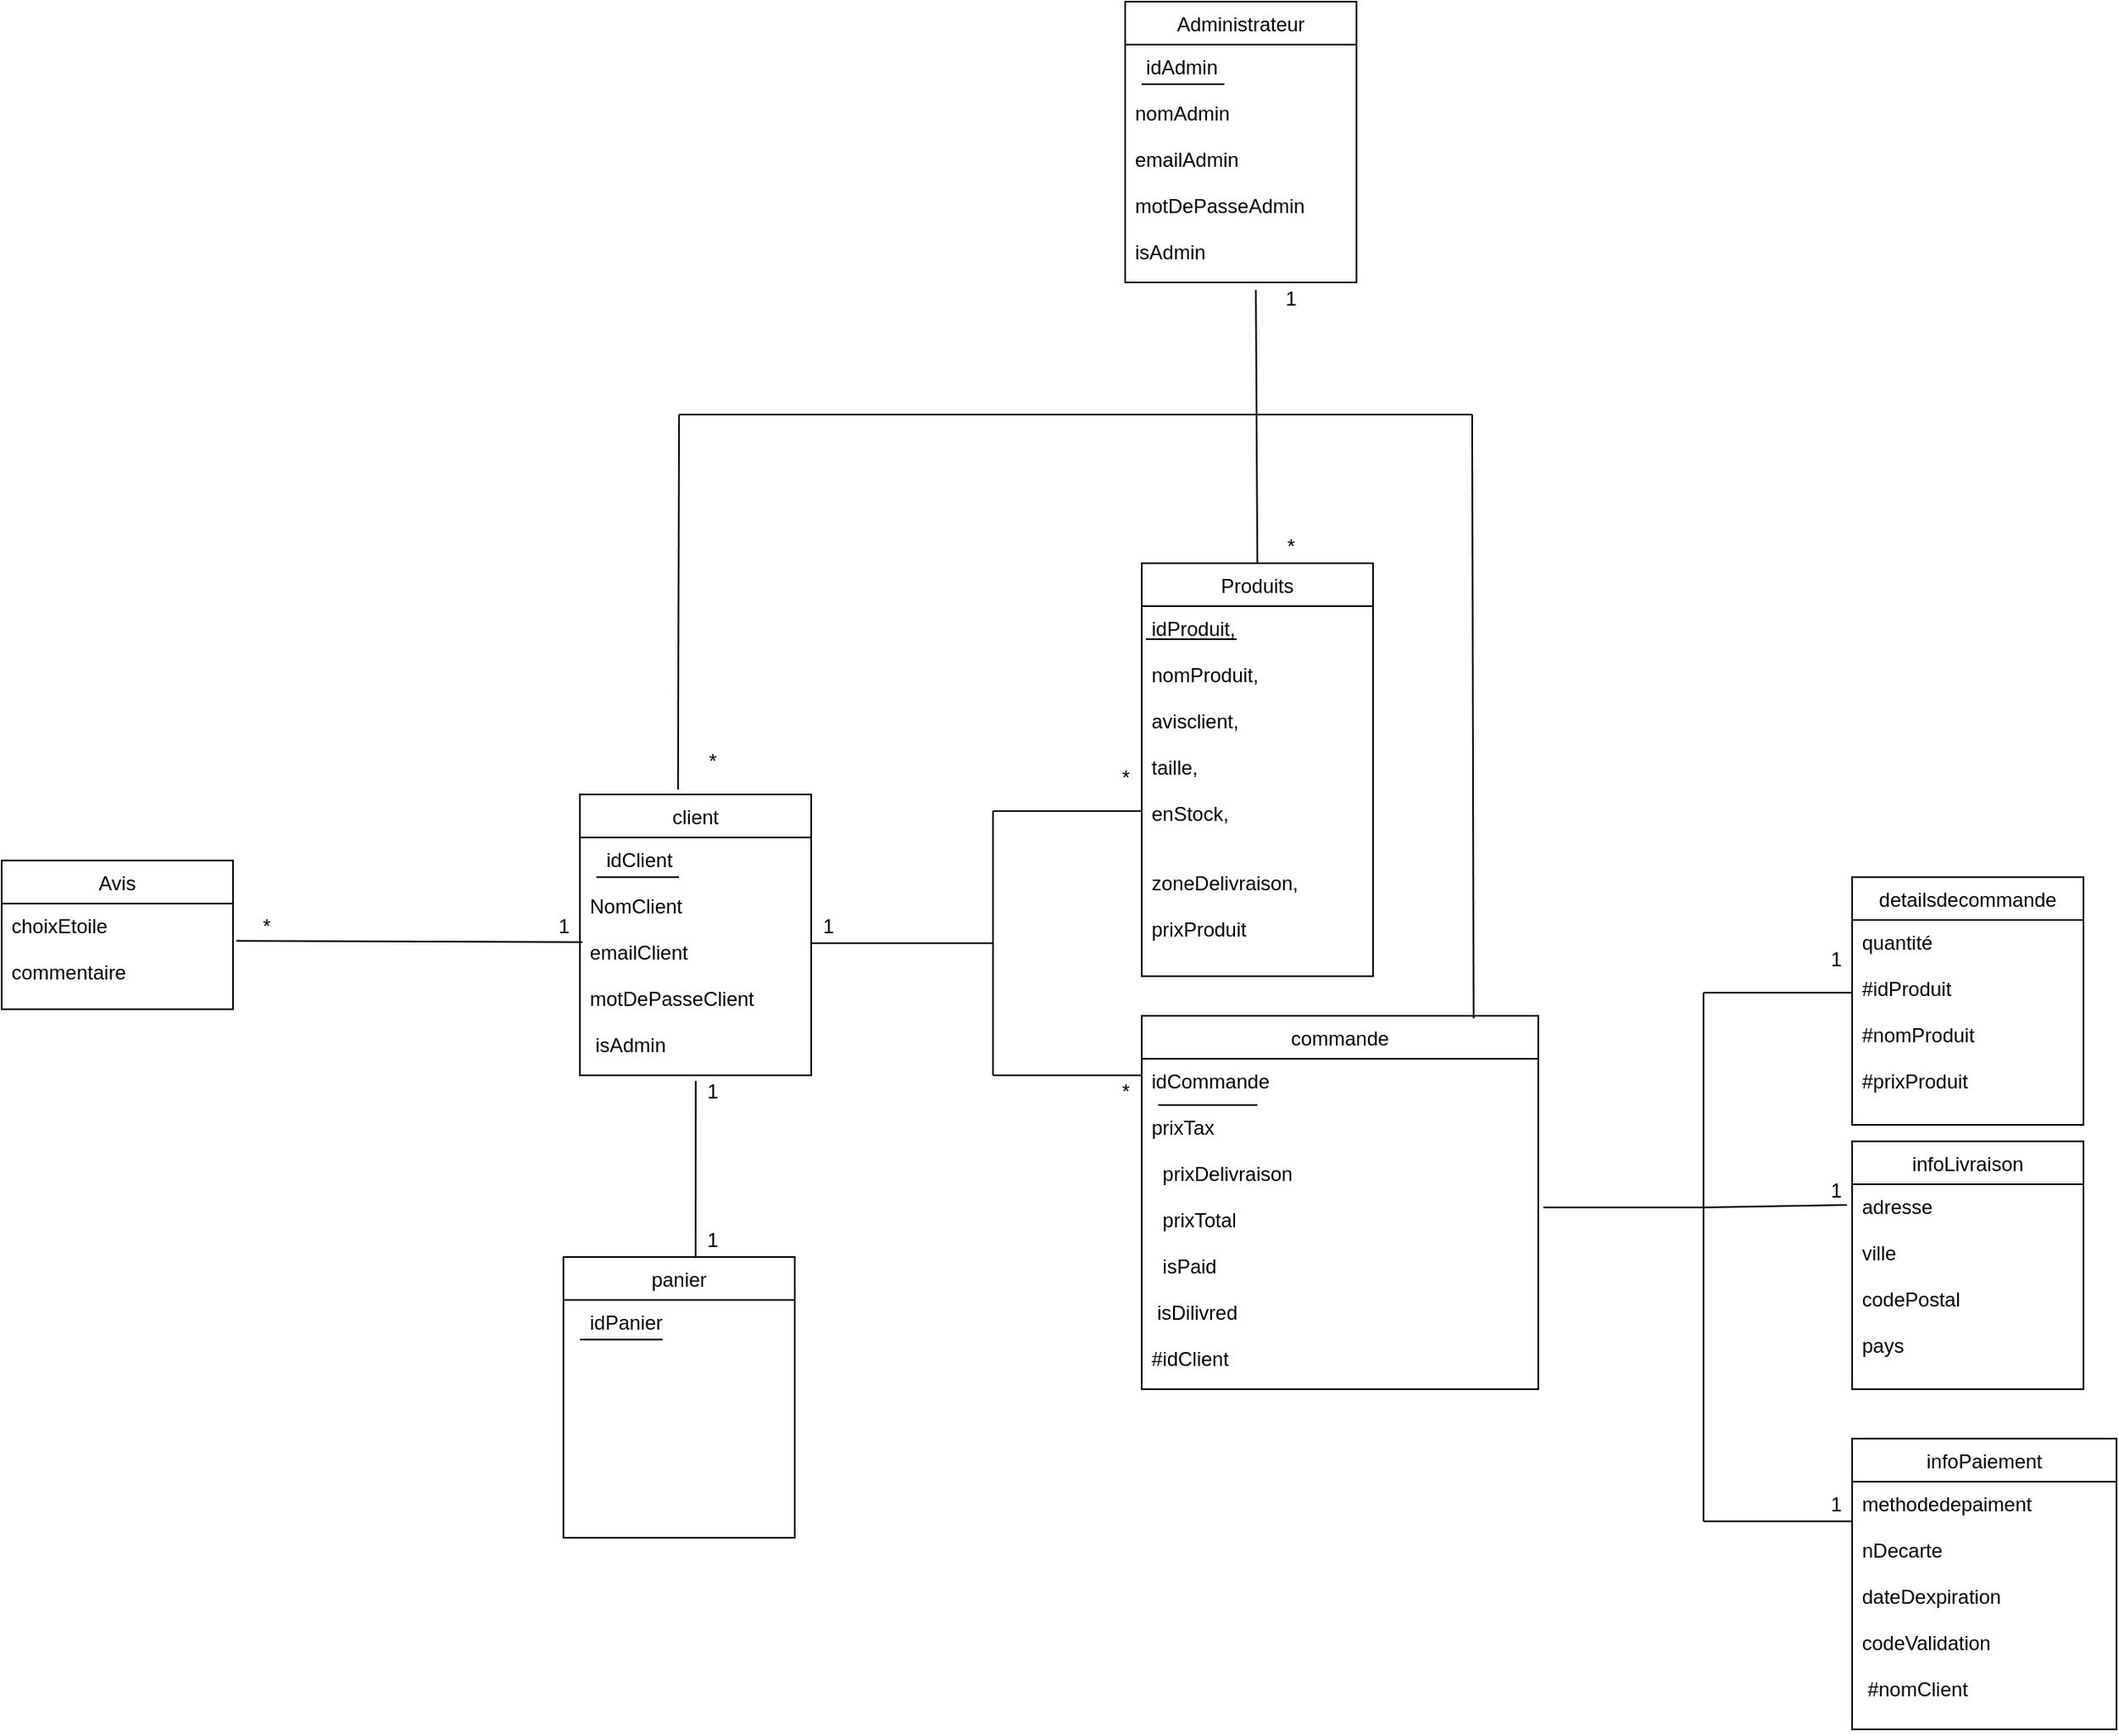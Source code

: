 <mxfile version="18.0.6" type="device"><diagram id="_Gm_xUJ75GUzXtY-gtud" name="Page-1"><mxGraphModel dx="3323" dy="2013" grid="1" gridSize="10" guides="1" tooltips="1" connect="1" arrows="1" fold="1" page="1" pageScale="1" pageWidth="827" pageHeight="1169" math="0" shadow="0"><root><mxCell id="0"/><mxCell id="1" parent="0"/><mxCell id="YhQy9IzuWADqbDNt_yq4-74" value="commande" style="swimlane;fontStyle=0;childLayout=stackLayout;horizontal=1;startSize=26;fillColor=none;horizontalStack=0;resizeParent=1;resizeParentMax=0;resizeLast=0;collapsible=1;marginBottom=0;" parent="1" vertex="1"><mxGeometry x="-230" y="484" width="240" height="226" as="geometry"/></mxCell><mxCell id="wn0upYjfsHE3-AA3EyeW-28" value="" style="endArrow=none;html=1;rounded=0;" parent="YhQy9IzuWADqbDNt_yq4-74" edge="1"><mxGeometry width="50" height="50" relative="1" as="geometry"><mxPoint x="10" y="54" as="sourcePoint"/><mxPoint x="70" y="54" as="targetPoint"/></mxGeometry></mxCell><mxCell id="YhQy9IzuWADqbDNt_yq4-78" value="idCommande &#10;  &#10;prixTax&#10;&#10;  prixDelivraison&#10;&#10;  prixTotal&#10;&#10;  isPaid&#10;&#10; isDilivred&#10;&#10;#idClient" style="text;strokeColor=none;fillColor=none;align=left;verticalAlign=top;spacingLeft=4;spacingRight=4;overflow=hidden;rotatable=0;points=[[0,0.5],[1,0.5]];portConstraint=eastwest;shadow=1;" parent="YhQy9IzuWADqbDNt_yq4-74" vertex="1"><mxGeometry y="26" width="240" height="200" as="geometry"/></mxCell><mxCell id="wn0upYjfsHE3-AA3EyeW-5" value="client" style="swimlane;fontStyle=0;childLayout=stackLayout;horizontal=1;startSize=26;fillColor=none;horizontalStack=0;resizeParent=1;resizeParentMax=0;resizeLast=0;collapsible=1;marginBottom=0;strokeColor=#000000;" parent="1" vertex="1"><mxGeometry x="-570" y="350" width="140" height="170" as="geometry"/></mxCell><mxCell id="wn0upYjfsHE3-AA3EyeW-27" value="" style="endArrow=none;html=1;rounded=0;" parent="wn0upYjfsHE3-AA3EyeW-5" edge="1"><mxGeometry width="50" height="50" relative="1" as="geometry"><mxPoint x="20" y="50" as="sourcePoint"/><mxPoint x="60" y="50" as="targetPoint"/><Array as="points"><mxPoint x="10" y="50"/><mxPoint x="20" y="50"/></Array></mxGeometry></mxCell><mxCell id="wn0upYjfsHE3-AA3EyeW-7" value="   idClient&#10;&#10;NomClient&#10;&#10;emailClient&#10;&#10;motDePasseClient&#10;&#10; isAdmin" style="text;strokeColor=none;fillColor=none;align=left;verticalAlign=top;spacingLeft=4;spacingRight=4;overflow=hidden;rotatable=0;points=[[0,0.5],[1,0.5]];portConstraint=eastwest;" parent="wn0upYjfsHE3-AA3EyeW-5" vertex="1"><mxGeometry y="26" width="140" height="144" as="geometry"/></mxCell><mxCell id="wn0upYjfsHE3-AA3EyeW-17" value="Produits" style="swimlane;fontStyle=0;childLayout=stackLayout;horizontal=1;startSize=26;fillColor=none;horizontalStack=0;resizeParent=1;resizeParentMax=0;resizeLast=0;collapsible=1;marginBottom=0;strokeColor=#000000;" parent="1" vertex="1"><mxGeometry x="-230" y="210" width="140" height="250" as="geometry"/></mxCell><mxCell id="wn0upYjfsHE3-AA3EyeW-25" value="" style="endArrow=none;html=1;rounded=0;" parent="wn0upYjfsHE3-AA3EyeW-17" edge="1"><mxGeometry width="50" height="50" relative="1" as="geometry"><mxPoint x="2.5" y="46" as="sourcePoint"/><mxPoint x="57.5" y="46" as="targetPoint"/><Array as="points"><mxPoint x="37.5" y="46"/></Array></mxGeometry></mxCell><mxCell id="wn0upYjfsHE3-AA3EyeW-18" value="idProduit, &#10;&#10;nomProduit, &#10;&#10;avisclient, &#10;&#10;taille, &#10;&#10;enStock,&#10;&#10;&#10;zoneDelivraison, &#10;&#10;prixProduit" style="text;strokeColor=none;fillColor=none;align=left;verticalAlign=top;spacingLeft=4;spacingRight=4;overflow=hidden;rotatable=0;points=[[0,0.5],[1,0.5]];portConstraint=eastwest;" parent="wn0upYjfsHE3-AA3EyeW-17" vertex="1"><mxGeometry y="26" width="140" height="224" as="geometry"/></mxCell><mxCell id="wn0upYjfsHE3-AA3EyeW-29" value="detailsdecommande" style="swimlane;fontStyle=0;childLayout=stackLayout;horizontal=1;startSize=26;fillColor=none;horizontalStack=0;resizeParent=1;resizeParentMax=0;resizeLast=0;collapsible=1;marginBottom=0;strokeColor=#000000;" parent="1" vertex="1"><mxGeometry x="200" y="400" width="140" height="150" as="geometry"/></mxCell><mxCell id="wn0upYjfsHE3-AA3EyeW-30" value="quantité&#10;&#10;#idProduit&#10;&#10;#nomProduit&#10;&#10;#prixProduit" style="text;strokeColor=none;fillColor=none;align=left;verticalAlign=top;spacingLeft=4;spacingRight=4;overflow=hidden;rotatable=0;points=[[0,0.5],[1,0.5]];portConstraint=eastwest;" parent="wn0upYjfsHE3-AA3EyeW-29" vertex="1"><mxGeometry y="26" width="140" height="124" as="geometry"/></mxCell><mxCell id="wn0upYjfsHE3-AA3EyeW-33" value="infoPaiement" style="swimlane;fontStyle=0;childLayout=stackLayout;horizontal=1;startSize=26;fillColor=none;horizontalStack=0;resizeParent=1;resizeParentMax=0;resizeLast=0;collapsible=1;marginBottom=0;strokeColor=#000000;" parent="1" vertex="1"><mxGeometry x="200" y="740" width="160" height="176" as="geometry"/></mxCell><mxCell id="wn0upYjfsHE3-AA3EyeW-34" value="methodedepaiment&#10;&#10;nDecarte&#10;&#10;dateDexpiration&#10;&#10;codeValidation&#10;&#10; #nomClient" style="text;strokeColor=none;fillColor=none;align=left;verticalAlign=top;spacingLeft=4;spacingRight=4;overflow=hidden;rotatable=0;points=[[0,0.5],[1,0.5]];portConstraint=eastwest;" parent="wn0upYjfsHE3-AA3EyeW-33" vertex="1"><mxGeometry y="26" width="160" height="150" as="geometry"/></mxCell><mxCell id="wn0upYjfsHE3-AA3EyeW-37" value="infoLivraison" style="swimlane;fontStyle=0;childLayout=stackLayout;horizontal=1;startSize=26;fillColor=none;horizontalStack=0;resizeParent=1;resizeParentMax=0;resizeLast=0;collapsible=1;marginBottom=0;strokeColor=#000000;" parent="1" vertex="1"><mxGeometry x="200" y="560" width="140" height="150" as="geometry"/></mxCell><mxCell id="wn0upYjfsHE3-AA3EyeW-38" value="adresse&#10;&#10;ville&#10;&#10;codePostal&#10;&#10;pays" style="text;strokeColor=none;fillColor=none;align=left;verticalAlign=top;spacingLeft=4;spacingRight=4;overflow=hidden;rotatable=0;points=[[0,0.5],[1,0.5]];portConstraint=eastwest;" parent="wn0upYjfsHE3-AA3EyeW-37" vertex="1"><mxGeometry y="26" width="140" height="124" as="geometry"/></mxCell><mxCell id="wn0upYjfsHE3-AA3EyeW-41" value="Avis" style="swimlane;fontStyle=0;childLayout=stackLayout;horizontal=1;startSize=26;fillColor=none;horizontalStack=0;resizeParent=1;resizeParentMax=0;resizeLast=0;collapsible=1;marginBottom=0;strokeColor=#000000;" parent="1" vertex="1"><mxGeometry x="-920" y="390" width="140" height="90" as="geometry"/></mxCell><mxCell id="wn0upYjfsHE3-AA3EyeW-42" value="choixEtoile&#10;&#10;commentaire" style="text;strokeColor=none;fillColor=none;align=left;verticalAlign=top;spacingLeft=4;spacingRight=4;overflow=hidden;rotatable=0;points=[[0,0.5],[1,0.5]];portConstraint=eastwest;" parent="wn0upYjfsHE3-AA3EyeW-41" vertex="1"><mxGeometry y="26" width="140" height="64" as="geometry"/></mxCell><mxCell id="wn0upYjfsHE3-AA3EyeW-45" value="Administrateur" style="swimlane;fontStyle=0;childLayout=stackLayout;horizontal=1;startSize=26;fillColor=none;horizontalStack=0;resizeParent=1;resizeParentMax=0;resizeLast=0;collapsible=1;marginBottom=0;strokeColor=#000000;" parent="1" vertex="1"><mxGeometry x="-240" y="-130" width="140" height="170" as="geometry"/></mxCell><mxCell id="wn0upYjfsHE3-AA3EyeW-49" value="" style="endArrow=none;html=1;rounded=0;" parent="wn0upYjfsHE3-AA3EyeW-45" edge="1"><mxGeometry width="50" height="50" relative="1" as="geometry"><mxPoint x="10" y="50" as="sourcePoint"/><mxPoint x="60" y="50" as="targetPoint"/></mxGeometry></mxCell><mxCell id="wn0upYjfsHE3-AA3EyeW-46" value="  idAdmin&#10;&#10;nomAdmin&#10;&#10;emailAdmin&#10;&#10;motDePasseAdmin&#10;&#10;isAdmin" style="text;strokeColor=none;fillColor=none;align=left;verticalAlign=top;spacingLeft=4;spacingRight=4;overflow=hidden;rotatable=0;points=[[0,0.5],[1,0.5]];portConstraint=eastwest;" parent="wn0upYjfsHE3-AA3EyeW-45" vertex="1"><mxGeometry y="26" width="140" height="144" as="geometry"/></mxCell><mxCell id="wn0upYjfsHE3-AA3EyeW-51" value="" style="endArrow=none;html=1;rounded=0;" parent="1" edge="1"><mxGeometry width="50" height="50" relative="1" as="geometry"><mxPoint x="-430" y="440" as="sourcePoint"/><mxPoint x="-320" y="440" as="targetPoint"/></mxGeometry></mxCell><mxCell id="wn0upYjfsHE3-AA3EyeW-52" value="" style="endArrow=none;html=1;rounded=0;" parent="1" edge="1"><mxGeometry width="50" height="50" relative="1" as="geometry"><mxPoint x="-320" y="440" as="sourcePoint"/><mxPoint x="-320" y="360" as="targetPoint"/></mxGeometry></mxCell><mxCell id="wn0upYjfsHE3-AA3EyeW-53" value="" style="endArrow=none;html=1;rounded=0;" parent="1" edge="1"><mxGeometry width="50" height="50" relative="1" as="geometry"><mxPoint x="-320" y="520" as="sourcePoint"/><mxPoint x="-320" y="440" as="targetPoint"/></mxGeometry></mxCell><mxCell id="wn0upYjfsHE3-AA3EyeW-54" value="" style="endArrow=none;html=1;rounded=0;" parent="1" edge="1"><mxGeometry width="50" height="50" relative="1" as="geometry"><mxPoint x="-320" y="360" as="sourcePoint"/><mxPoint x="-230" y="360" as="targetPoint"/></mxGeometry></mxCell><mxCell id="wn0upYjfsHE3-AA3EyeW-55" value="" style="endArrow=none;html=1;rounded=0;" parent="1" edge="1"><mxGeometry width="50" height="50" relative="1" as="geometry"><mxPoint x="-320" y="520" as="sourcePoint"/><mxPoint x="-230" y="520" as="targetPoint"/></mxGeometry></mxCell><mxCell id="wn0upYjfsHE3-AA3EyeW-56" value="" style="endArrow=none;html=1;rounded=0;exitX=1.013;exitY=0.45;exitDx=0;exitDy=0;exitPerimeter=0;" parent="1" source="YhQy9IzuWADqbDNt_yq4-78" edge="1"><mxGeometry width="50" height="50" relative="1" as="geometry"><mxPoint x="60" y="600" as="sourcePoint"/><mxPoint x="110" y="600" as="targetPoint"/></mxGeometry></mxCell><mxCell id="wn0upYjfsHE3-AA3EyeW-57" value="" style="endArrow=none;html=1;rounded=0;" parent="1" edge="1"><mxGeometry width="50" height="50" relative="1" as="geometry"><mxPoint x="110" y="600" as="sourcePoint"/><mxPoint x="110" y="540" as="targetPoint"/></mxGeometry></mxCell><mxCell id="wn0upYjfsHE3-AA3EyeW-59" value="" style="endArrow=none;html=1;rounded=0;" parent="1" edge="1"><mxGeometry width="50" height="50" relative="1" as="geometry"><mxPoint x="110" y="680" as="sourcePoint"/><mxPoint x="110" y="600" as="targetPoint"/></mxGeometry></mxCell><mxCell id="wn0upYjfsHE3-AA3EyeW-61" value="" style="endArrow=none;html=1;rounded=0;entryX=-0.023;entryY=0.101;entryDx=0;entryDy=0;entryPerimeter=0;" parent="1" target="wn0upYjfsHE3-AA3EyeW-38" edge="1"><mxGeometry width="50" height="50" relative="1" as="geometry"><mxPoint x="110" y="600" as="sourcePoint"/><mxPoint x="180" y="600" as="targetPoint"/></mxGeometry></mxCell><mxCell id="wn0upYjfsHE3-AA3EyeW-62" value="" style="endArrow=none;html=1;rounded=0;" parent="1" edge="1"><mxGeometry width="50" height="50" relative="1" as="geometry"><mxPoint x="110" y="540" as="sourcePoint"/><mxPoint x="110" y="470" as="targetPoint"/></mxGeometry></mxCell><mxCell id="wn0upYjfsHE3-AA3EyeW-63" value="" style="endArrow=none;html=1;rounded=0;" parent="1" edge="1"><mxGeometry width="50" height="50" relative="1" as="geometry"><mxPoint x="110" y="740" as="sourcePoint"/><mxPoint x="110" y="680" as="targetPoint"/></mxGeometry></mxCell><mxCell id="wn0upYjfsHE3-AA3EyeW-64" value="" style="endArrow=none;html=1;rounded=0;" parent="1" edge="1"><mxGeometry width="50" height="50" relative="1" as="geometry"><mxPoint x="110" y="470" as="sourcePoint"/><mxPoint x="200" y="470" as="targetPoint"/></mxGeometry></mxCell><mxCell id="wn0upYjfsHE3-AA3EyeW-65" value="" style="endArrow=none;html=1;rounded=0;" parent="1" edge="1"><mxGeometry width="50" height="50" relative="1" as="geometry"><mxPoint x="110" y="790" as="sourcePoint"/><mxPoint x="110" y="740" as="targetPoint"/></mxGeometry></mxCell><mxCell id="wn0upYjfsHE3-AA3EyeW-66" value="" style="endArrow=none;html=1;rounded=0;" parent="1" edge="1"><mxGeometry width="50" height="50" relative="1" as="geometry"><mxPoint x="110" y="790" as="sourcePoint"/><mxPoint x="200" y="790" as="targetPoint"/></mxGeometry></mxCell><mxCell id="wn0upYjfsHE3-AA3EyeW-67" value="" style="endArrow=none;html=1;rounded=0;exitX=1.014;exitY=0.353;exitDx=0;exitDy=0;exitPerimeter=0;entryX=0.011;entryY=0.44;entryDx=0;entryDy=0;entryPerimeter=0;" parent="1" source="wn0upYjfsHE3-AA3EyeW-42" target="wn0upYjfsHE3-AA3EyeW-7" edge="1"><mxGeometry width="50" height="50" relative="1" as="geometry"><mxPoint x="-710" y="460" as="sourcePoint"/><mxPoint x="-660" y="410" as="targetPoint"/></mxGeometry></mxCell><mxCell id="wn0upYjfsHE3-AA3EyeW-68" value="" style="endArrow=none;html=1;rounded=0;entryX=0.565;entryY=1.031;entryDx=0;entryDy=0;entryPerimeter=0;exitX=0.5;exitY=0;exitDx=0;exitDy=0;" parent="1" source="wn0upYjfsHE3-AA3EyeW-17" target="wn0upYjfsHE3-AA3EyeW-46" edge="1"><mxGeometry width="50" height="50" relative="1" as="geometry"><mxPoint x="-160" y="200" as="sourcePoint"/><mxPoint x="-145" y="80" as="targetPoint"/></mxGeometry></mxCell><mxCell id="wn0upYjfsHE3-AA3EyeW-69" value="" style="endArrow=none;html=1;rounded=0;" parent="1" edge="1"><mxGeometry width="50" height="50" relative="1" as="geometry"><mxPoint x="-510" y="120" as="sourcePoint"/><mxPoint x="-160" y="120" as="targetPoint"/></mxGeometry></mxCell><mxCell id="wn0upYjfsHE3-AA3EyeW-70" value="" style="endArrow=none;html=1;rounded=0;exitX=0.424;exitY=-0.018;exitDx=0;exitDy=0;exitPerimeter=0;" parent="1" source="wn0upYjfsHE3-AA3EyeW-5" edge="1"><mxGeometry width="50" height="50" relative="1" as="geometry"><mxPoint x="-510" y="340" as="sourcePoint"/><mxPoint x="-510" y="120" as="targetPoint"/></mxGeometry></mxCell><mxCell id="wn0upYjfsHE3-AA3EyeW-71" value="" style="endArrow=none;html=1;rounded=0;" parent="1" edge="1"><mxGeometry width="50" height="50" relative="1" as="geometry"><mxPoint x="-160" y="120" as="sourcePoint"/><mxPoint x="-30" y="120" as="targetPoint"/></mxGeometry></mxCell><mxCell id="wn0upYjfsHE3-AA3EyeW-72" value="" style="endArrow=none;html=1;rounded=0;exitX=0.837;exitY=0.007;exitDx=0;exitDy=0;exitPerimeter=0;" parent="1" source="YhQy9IzuWADqbDNt_yq4-74" edge="1"><mxGeometry width="50" height="50" relative="1" as="geometry"><mxPoint x="-30" y="480" as="sourcePoint"/><mxPoint x="-30" y="120" as="targetPoint"/></mxGeometry></mxCell><mxCell id="wn0upYjfsHE3-AA3EyeW-73" value="1" style="text;html=1;align=center;verticalAlign=middle;resizable=0;points=[];autosize=1;strokeColor=none;fillColor=none;" parent="1" vertex="1"><mxGeometry x="-150" y="40" width="20" height="20" as="geometry"/></mxCell><mxCell id="wn0upYjfsHE3-AA3EyeW-74" value="*" style="text;html=1;align=center;verticalAlign=middle;resizable=0;points=[];autosize=1;strokeColor=none;fillColor=none;" parent="1" vertex="1"><mxGeometry x="-150" y="190" width="20" height="20" as="geometry"/></mxCell><mxCell id="wn0upYjfsHE3-AA3EyeW-75" value="*" style="text;html=1;align=center;verticalAlign=middle;resizable=0;points=[];autosize=1;strokeColor=none;fillColor=none;" parent="1" vertex="1"><mxGeometry x="-500" y="320" width="20" height="20" as="geometry"/></mxCell><mxCell id="wn0upYjfsHE3-AA3EyeW-76" value="1" style="text;html=1;align=center;verticalAlign=middle;resizable=0;points=[];autosize=1;strokeColor=none;fillColor=none;" parent="1" vertex="1"><mxGeometry x="-590" y="420" width="20" height="20" as="geometry"/></mxCell><mxCell id="wn0upYjfsHE3-AA3EyeW-77" value="*" style="text;html=1;align=center;verticalAlign=middle;resizable=0;points=[];autosize=1;strokeColor=none;fillColor=none;" parent="1" vertex="1"><mxGeometry x="-770" y="420" width="20" height="20" as="geometry"/></mxCell><mxCell id="wn0upYjfsHE3-AA3EyeW-78" value="1" style="text;html=1;align=center;verticalAlign=middle;resizable=0;points=[];autosize=1;strokeColor=none;fillColor=none;" parent="1" vertex="1"><mxGeometry x="-430" y="420" width="20" height="20" as="geometry"/></mxCell><mxCell id="wn0upYjfsHE3-AA3EyeW-79" value="*" style="text;html=1;align=center;verticalAlign=middle;resizable=0;points=[];autosize=1;strokeColor=none;fillColor=none;" parent="1" vertex="1"><mxGeometry x="-250" y="330" width="20" height="20" as="geometry"/></mxCell><mxCell id="wn0upYjfsHE3-AA3EyeW-80" value="*" style="text;html=1;align=center;verticalAlign=middle;resizable=0;points=[];autosize=1;strokeColor=none;fillColor=none;" parent="1" vertex="1"><mxGeometry x="-250" y="520" width="20" height="20" as="geometry"/></mxCell><mxCell id="wn0upYjfsHE3-AA3EyeW-81" value="1" style="text;html=1;align=center;verticalAlign=middle;resizable=0;points=[];autosize=1;strokeColor=none;fillColor=none;" parent="1" vertex="1"><mxGeometry x="180" y="440" width="20" height="20" as="geometry"/></mxCell><mxCell id="wn0upYjfsHE3-AA3EyeW-82" value="1" style="text;html=1;align=center;verticalAlign=middle;resizable=0;points=[];autosize=1;strokeColor=none;fillColor=none;" parent="1" vertex="1"><mxGeometry x="180" y="580" width="20" height="20" as="geometry"/></mxCell><mxCell id="wn0upYjfsHE3-AA3EyeW-83" value="1" style="text;html=1;align=center;verticalAlign=middle;resizable=0;points=[];autosize=1;strokeColor=none;fillColor=none;" parent="1" vertex="1"><mxGeometry x="180" y="770" width="20" height="20" as="geometry"/></mxCell><mxCell id="dsMQ0gBCkCx1xvsGYdtj-1" value="" style="endArrow=none;html=1;rounded=0;entryX=0.501;entryY=1.024;entryDx=0;entryDy=0;entryPerimeter=0;" edge="1" parent="1" target="wn0upYjfsHE3-AA3EyeW-7"><mxGeometry width="50" height="50" relative="1" as="geometry"><mxPoint x="-500" y="630" as="sourcePoint"/><mxPoint x="-460.42" y="620.77" as="targetPoint"/></mxGeometry></mxCell><mxCell id="dsMQ0gBCkCx1xvsGYdtj-2" value="panier" style="swimlane;fontStyle=0;childLayout=stackLayout;horizontal=1;startSize=26;fillColor=none;horizontalStack=0;resizeParent=1;resizeParentMax=0;resizeLast=0;collapsible=1;marginBottom=0;strokeColor=#000000;" vertex="1" parent="1"><mxGeometry x="-580" y="630" width="140" height="170" as="geometry"/></mxCell><mxCell id="dsMQ0gBCkCx1xvsGYdtj-3" value="" style="endArrow=none;html=1;rounded=0;" edge="1" parent="dsMQ0gBCkCx1xvsGYdtj-2"><mxGeometry width="50" height="50" relative="1" as="geometry"><mxPoint x="20" y="50" as="sourcePoint"/><mxPoint x="60" y="50" as="targetPoint"/><Array as="points"><mxPoint x="10" y="50"/><mxPoint x="20" y="50"/></Array></mxGeometry></mxCell><mxCell id="dsMQ0gBCkCx1xvsGYdtj-4" value="   idPanier&#10;" style="text;strokeColor=none;fillColor=none;align=left;verticalAlign=top;spacingLeft=4;spacingRight=4;overflow=hidden;rotatable=0;points=[[0,0.5],[1,0.5]];portConstraint=eastwest;" vertex="1" parent="dsMQ0gBCkCx1xvsGYdtj-2"><mxGeometry y="26" width="140" height="144" as="geometry"/></mxCell><mxCell id="dsMQ0gBCkCx1xvsGYdtj-5" value="1" style="text;html=1;align=center;verticalAlign=middle;resizable=0;points=[];autosize=1;strokeColor=none;fillColor=none;hachureGap=4;" vertex="1" parent="1"><mxGeometry x="-500" y="520" width="20" height="20" as="geometry"/></mxCell><mxCell id="dsMQ0gBCkCx1xvsGYdtj-6" value="1" style="text;html=1;align=center;verticalAlign=middle;resizable=0;points=[];autosize=1;strokeColor=none;fillColor=none;hachureGap=4;" vertex="1" parent="1"><mxGeometry x="-500" y="610" width="20" height="20" as="geometry"/></mxCell></root></mxGraphModel></diagram></mxfile>